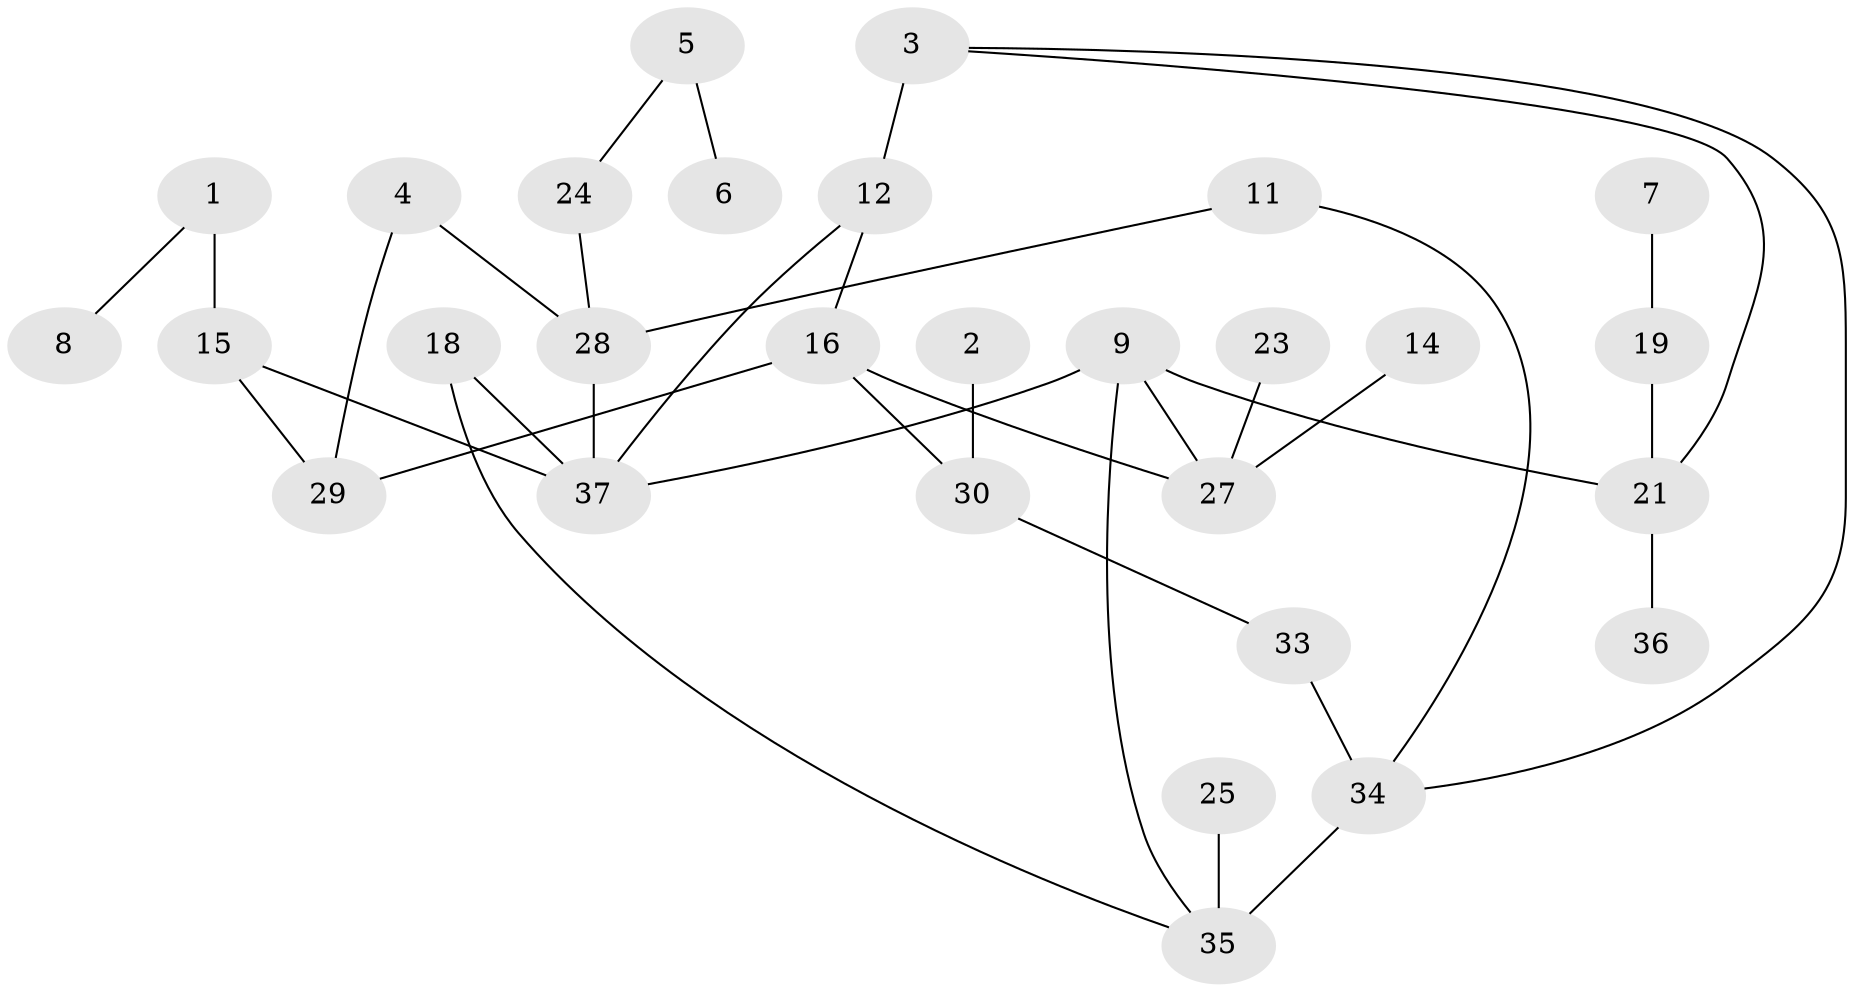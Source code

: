 // original degree distribution, {5: 0.04054054054054054, 2: 0.28378378378378377, 3: 0.24324324324324326, 1: 0.28378378378378377, 4: 0.05405405405405406, 0: 0.06756756756756757, 6: 0.02702702702702703}
// Generated by graph-tools (version 1.1) at 2025/00/03/09/25 03:00:39]
// undirected, 29 vertices, 36 edges
graph export_dot {
graph [start="1"]
  node [color=gray90,style=filled];
  1;
  2;
  3;
  4;
  5;
  6;
  7;
  8;
  9;
  11;
  12;
  14;
  15;
  16;
  18;
  19;
  21;
  23;
  24;
  25;
  27;
  28;
  29;
  30;
  33;
  34;
  35;
  36;
  37;
  1 -- 8 [weight=1.0];
  1 -- 15 [weight=2.0];
  2 -- 30 [weight=1.0];
  3 -- 12 [weight=2.0];
  3 -- 21 [weight=1.0];
  3 -- 34 [weight=1.0];
  4 -- 28 [weight=1.0];
  4 -- 29 [weight=1.0];
  5 -- 6 [weight=1.0];
  5 -- 24 [weight=1.0];
  7 -- 19 [weight=1.0];
  9 -- 21 [weight=1.0];
  9 -- 27 [weight=1.0];
  9 -- 35 [weight=1.0];
  9 -- 37 [weight=1.0];
  11 -- 28 [weight=1.0];
  11 -- 34 [weight=1.0];
  12 -- 16 [weight=1.0];
  12 -- 37 [weight=2.0];
  14 -- 27 [weight=1.0];
  15 -- 29 [weight=1.0];
  15 -- 37 [weight=1.0];
  16 -- 27 [weight=2.0];
  16 -- 29 [weight=1.0];
  16 -- 30 [weight=1.0];
  18 -- 35 [weight=1.0];
  18 -- 37 [weight=1.0];
  19 -- 21 [weight=1.0];
  21 -- 36 [weight=1.0];
  23 -- 27 [weight=1.0];
  24 -- 28 [weight=1.0];
  25 -- 35 [weight=1.0];
  28 -- 37 [weight=2.0];
  30 -- 33 [weight=1.0];
  33 -- 34 [weight=1.0];
  34 -- 35 [weight=2.0];
}
